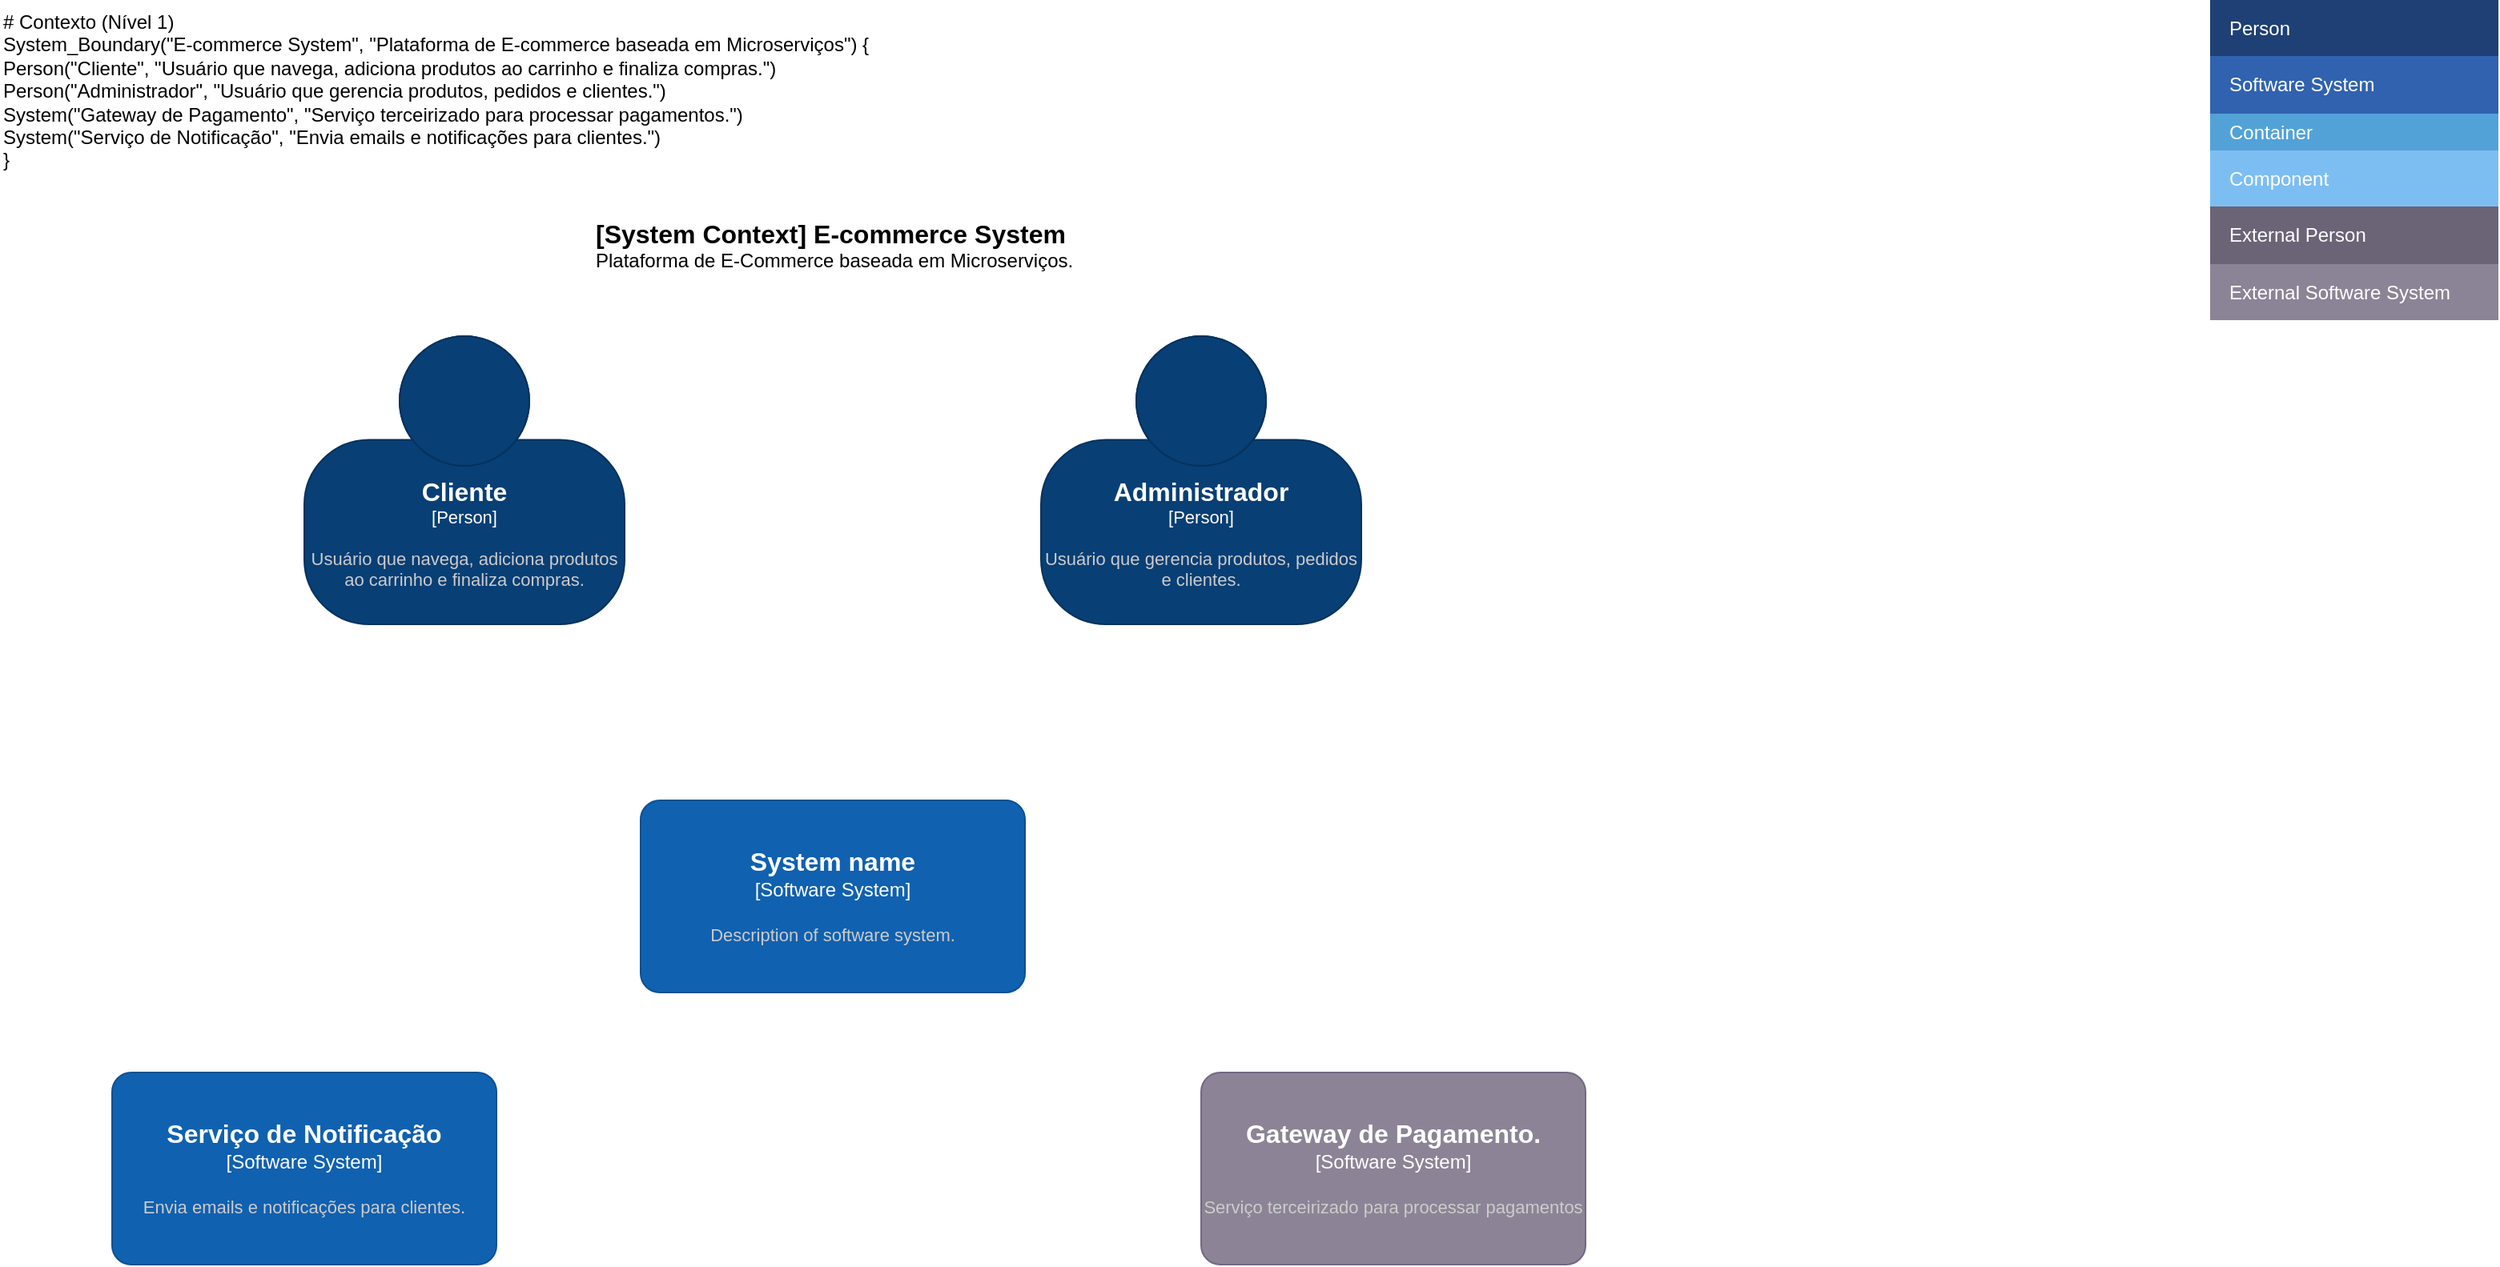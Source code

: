 <mxfile version="26.0.9" pages="3">
  <diagram name="Contexto" id="rE_ZmyrLvX1wC0EuzUnT">
    <mxGraphModel dx="2261" dy="836" grid="1" gridSize="10" guides="1" tooltips="1" connect="1" arrows="1" fold="1" page="1" pageScale="1" pageWidth="827" pageHeight="1169" math="0" shadow="0">
      <root>
        <mxCell id="0" />
        <mxCell id="1" parent="0" />
        <mxCell id="jy213AkqGe8UUyLfZH2U-1" value="# Contexto (Nível 1) &#xa;System_Boundary(&quot;E-commerce System&quot;, &quot;Plataforma de E-commerce baseada em Microserviços&quot;) { &#xa;    Person(&quot;Cliente&quot;, &quot;Usuário que navega, adiciona produtos ao carrinho e finaliza compras.&quot;) &#xa;    Person(&quot;Administrador&quot;, &quot;Usuário que gerencia produtos, pedidos e clientes.&quot;) &#xa;    System(&quot;Gateway de Pagamento&quot;, &quot;Serviço terceirizado para processar pagamentos.&quot;) &#xa;    System(&quot;Serviço de Notificação&quot;, &quot;Envia emails e notificações para clientes.&quot;) &#xa;}" style="text;whiteSpace=wrap;html=1;" parent="1" vertex="1">
          <mxGeometry x="-750" y="10" width="610" height="120" as="geometry" />
        </mxCell>
        <mxCell id="jy213AkqGe8UUyLfZH2U-2" value="Legend" style="shape=table;startSize=0;container=1;collapsible=0;childLayout=tableLayout;fontSize=16;align=left;verticalAlign=top;fillColor=none;strokeColor=none;fontColor=#4D4D4D;fontStyle=1;spacingLeft=6;spacing=0;resizable=0;" parent="1" vertex="1">
          <mxGeometry x="630" y="10" width="180" height="200" as="geometry" />
        </mxCell>
        <mxCell id="jy213AkqGe8UUyLfZH2U-3" value="" style="shape=tableRow;horizontal=0;startSize=0;swimlaneHead=0;swimlaneBody=0;strokeColor=inherit;top=0;left=0;bottom=0;right=0;collapsible=0;dropTarget=0;fillColor=none;points=[[0,0.5],[1,0.5]];portConstraint=eastwest;fontSize=12;" parent="jy213AkqGe8UUyLfZH2U-2" vertex="1">
          <mxGeometry width="180" height="35" as="geometry" />
        </mxCell>
        <mxCell id="jy213AkqGe8UUyLfZH2U-4" value="Person" style="shape=partialRectangle;html=1;whiteSpace=wrap;connectable=0;strokeColor=inherit;overflow=hidden;fillColor=#1E4074;top=0;left=0;bottom=0;right=0;pointerEvents=1;fontSize=12;align=left;fontColor=#FFFFFF;gradientColor=none;spacingLeft=10;spacingRight=4;" parent="jy213AkqGe8UUyLfZH2U-3" vertex="1">
          <mxGeometry width="180" height="35" as="geometry">
            <mxRectangle width="180" height="35" as="alternateBounds" />
          </mxGeometry>
        </mxCell>
        <mxCell id="jy213AkqGe8UUyLfZH2U-5" value="" style="shape=tableRow;horizontal=0;startSize=0;swimlaneHead=0;swimlaneBody=0;strokeColor=inherit;top=0;left=0;bottom=0;right=0;collapsible=0;dropTarget=0;fillColor=none;points=[[0,0.5],[1,0.5]];portConstraint=eastwest;fontSize=12;" parent="jy213AkqGe8UUyLfZH2U-2" vertex="1">
          <mxGeometry y="35" width="180" height="36" as="geometry" />
        </mxCell>
        <mxCell id="jy213AkqGe8UUyLfZH2U-6" value="Software System" style="shape=partialRectangle;html=1;whiteSpace=wrap;connectable=0;strokeColor=inherit;overflow=hidden;fillColor=#3162AF;top=0;left=0;bottom=0;right=0;pointerEvents=1;fontSize=12;align=left;fontColor=#FFFFFF;gradientColor=none;spacingLeft=10;spacingRight=4;" parent="jy213AkqGe8UUyLfZH2U-5" vertex="1">
          <mxGeometry width="180" height="36" as="geometry">
            <mxRectangle width="180" height="36" as="alternateBounds" />
          </mxGeometry>
        </mxCell>
        <mxCell id="jy213AkqGe8UUyLfZH2U-7" value="" style="shape=tableRow;horizontal=0;startSize=0;swimlaneHead=0;swimlaneBody=0;strokeColor=inherit;top=0;left=0;bottom=0;right=0;collapsible=0;dropTarget=0;fillColor=none;points=[[0,0.5],[1,0.5]];portConstraint=eastwest;fontSize=12;" parent="jy213AkqGe8UUyLfZH2U-2" vertex="1">
          <mxGeometry y="71" width="180" height="23" as="geometry" />
        </mxCell>
        <mxCell id="jy213AkqGe8UUyLfZH2U-8" value="Container" style="shape=partialRectangle;html=1;whiteSpace=wrap;connectable=0;strokeColor=inherit;overflow=hidden;fillColor=#52a2d8;top=0;left=0;bottom=0;right=0;pointerEvents=1;fontSize=12;align=left;fontColor=#FFFFFF;gradientColor=none;spacingLeft=10;spacingRight=4;" parent="jy213AkqGe8UUyLfZH2U-7" vertex="1">
          <mxGeometry width="180" height="23" as="geometry">
            <mxRectangle width="180" height="23" as="alternateBounds" />
          </mxGeometry>
        </mxCell>
        <mxCell id="jy213AkqGe8UUyLfZH2U-9" value="" style="shape=tableRow;horizontal=0;startSize=0;swimlaneHead=0;swimlaneBody=0;strokeColor=inherit;top=0;left=0;bottom=0;right=0;collapsible=0;dropTarget=0;fillColor=none;points=[[0,0.5],[1,0.5]];portConstraint=eastwest;fontSize=12;" parent="jy213AkqGe8UUyLfZH2U-2" vertex="1">
          <mxGeometry y="94" width="180" height="35" as="geometry" />
        </mxCell>
        <mxCell id="jy213AkqGe8UUyLfZH2U-10" value="Component" style="shape=partialRectangle;html=1;whiteSpace=wrap;connectable=0;strokeColor=inherit;overflow=hidden;fillColor=#7dbef2;top=0;left=0;bottom=0;right=0;pointerEvents=1;fontSize=12;align=left;fontColor=#FFFFFF;gradientColor=none;spacingLeft=10;spacingRight=4;" parent="jy213AkqGe8UUyLfZH2U-9" vertex="1">
          <mxGeometry width="180" height="35" as="geometry">
            <mxRectangle width="180" height="35" as="alternateBounds" />
          </mxGeometry>
        </mxCell>
        <mxCell id="jy213AkqGe8UUyLfZH2U-11" value="" style="shape=tableRow;horizontal=0;startSize=0;swimlaneHead=0;swimlaneBody=0;strokeColor=inherit;top=0;left=0;bottom=0;right=0;collapsible=0;dropTarget=0;fillColor=none;points=[[0,0.5],[1,0.5]];portConstraint=eastwest;fontSize=12;" parent="jy213AkqGe8UUyLfZH2U-2" vertex="1">
          <mxGeometry y="129" width="180" height="36" as="geometry" />
        </mxCell>
        <mxCell id="jy213AkqGe8UUyLfZH2U-12" value="External Person" style="shape=partialRectangle;html=1;whiteSpace=wrap;connectable=0;strokeColor=inherit;overflow=hidden;fillColor=#6b6477;top=0;left=0;bottom=0;right=0;pointerEvents=1;fontSize=12;align=left;fontColor=#FFFFFF;gradientColor=none;spacingLeft=10;spacingRight=4;" parent="jy213AkqGe8UUyLfZH2U-11" vertex="1">
          <mxGeometry width="180" height="36" as="geometry">
            <mxRectangle width="180" height="36" as="alternateBounds" />
          </mxGeometry>
        </mxCell>
        <mxCell id="jy213AkqGe8UUyLfZH2U-13" value="" style="shape=tableRow;horizontal=0;startSize=0;swimlaneHead=0;swimlaneBody=0;strokeColor=inherit;top=0;left=0;bottom=0;right=0;collapsible=0;dropTarget=0;fillColor=none;points=[[0,0.5],[1,0.5]];portConstraint=eastwest;fontSize=12;" parent="jy213AkqGe8UUyLfZH2U-2" vertex="1">
          <mxGeometry y="165" width="180" height="35" as="geometry" />
        </mxCell>
        <mxCell id="jy213AkqGe8UUyLfZH2U-14" value="External Software System" style="shape=partialRectangle;html=1;whiteSpace=wrap;connectable=0;strokeColor=inherit;overflow=hidden;fillColor=#8b8496;top=0;left=0;bottom=0;right=0;pointerEvents=1;fontSize=12;align=left;fontColor=#FFFFFF;gradientColor=none;spacingLeft=10;spacingRight=4;" parent="jy213AkqGe8UUyLfZH2U-13" vertex="1">
          <mxGeometry width="180" height="35" as="geometry">
            <mxRectangle width="180" height="35" as="alternateBounds" />
          </mxGeometry>
        </mxCell>
        <object placeholders="1" c4Name="Cliente" c4Type="Person" c4Description="Usuário que navega, adiciona produtos ao carrinho e finaliza compras." label="&lt;font style=&quot;font-size: 16px&quot;&gt;&lt;b&gt;%c4Name%&lt;/b&gt;&lt;/font&gt;&lt;div&gt;[%c4Type%]&lt;/div&gt;&lt;br&gt;&lt;div&gt;&lt;font style=&quot;font-size: 11px&quot;&gt;&lt;font color=&quot;#cccccc&quot;&gt;%c4Description%&lt;/font&gt;&lt;/div&gt;" id="jy213AkqGe8UUyLfZH2U-15">
          <mxCell style="html=1;fontSize=11;dashed=0;whiteSpace=wrap;fillColor=#083F75;strokeColor=#06315C;fontColor=#ffffff;shape=mxgraph.c4.person2;align=center;metaEdit=1;points=[[0.5,0,0],[1,0.5,0],[1,0.75,0],[0.75,1,0],[0.5,1,0],[0.25,1,0],[0,0.75,0],[0,0.5,0]];resizable=0;" parent="1" vertex="1">
            <mxGeometry x="-560" y="220" width="200" height="180" as="geometry" />
          </mxCell>
        </object>
        <object placeholders="1" c4Name="Administrador" c4Type="Person" c4Description="Usuário que gerencia produtos, pedidos e clientes." label="&lt;font style=&quot;font-size: 16px&quot;&gt;&lt;b&gt;%c4Name%&lt;/b&gt;&lt;/font&gt;&lt;div&gt;[%c4Type%]&lt;/div&gt;&lt;br&gt;&lt;div&gt;&lt;font style=&quot;font-size: 11px&quot;&gt;&lt;font color=&quot;#cccccc&quot;&gt;%c4Description%&lt;/font&gt;&lt;/div&gt;" id="jy213AkqGe8UUyLfZH2U-16">
          <mxCell style="html=1;fontSize=11;dashed=0;whiteSpace=wrap;fillColor=#083F75;strokeColor=#06315C;fontColor=#ffffff;shape=mxgraph.c4.person2;align=center;metaEdit=1;points=[[0.5,0,0],[1,0.5,0],[1,0.75,0],[0.75,1,0],[0.5,1,0],[0.25,1,0],[0,0.75,0],[0,0.5,0]];resizable=0;" parent="1" vertex="1">
            <mxGeometry x="-100" y="220" width="200" height="180" as="geometry" />
          </mxCell>
        </object>
        <object placeholders="1" c4Name="Serviço de Notificação" c4Type="Software System" c4Description="Envia emails e notificações para clientes." label="&lt;font style=&quot;font-size: 16px&quot;&gt;&lt;b&gt;%c4Name%&lt;/b&gt;&lt;/font&gt;&lt;div&gt;[%c4Type%]&lt;/div&gt;&lt;br&gt;&lt;div&gt;&lt;font style=&quot;font-size: 11px&quot;&gt;&lt;font color=&quot;#cccccc&quot;&gt;%c4Description%&lt;/font&gt;&lt;/div&gt;" id="jy213AkqGe8UUyLfZH2U-17">
          <mxCell style="rounded=1;whiteSpace=wrap;html=1;labelBackgroundColor=none;fillColor=#1061B0;fontColor=#ffffff;align=center;arcSize=10;strokeColor=#0D5091;metaEdit=1;resizable=0;points=[[0.25,0,0],[0.5,0,0],[0.75,0,0],[1,0.25,0],[1,0.5,0],[1,0.75,0],[0.75,1,0],[0.5,1,0],[0.25,1,0],[0,0.75,0],[0,0.5,0],[0,0.25,0]];" parent="1" vertex="1">
            <mxGeometry x="-680" y="680" width="240" height="120" as="geometry" />
          </mxCell>
        </object>
        <object placeholders="1" c4Name="System name" c4Type="Software System" c4Description="Description of software system." label="&lt;font style=&quot;font-size: 16px&quot;&gt;&lt;b&gt;%c4Name%&lt;/b&gt;&lt;/font&gt;&lt;div&gt;[%c4Type%]&lt;/div&gt;&lt;br&gt;&lt;div&gt;&lt;font style=&quot;font-size: 11px&quot;&gt;&lt;font color=&quot;#cccccc&quot;&gt;%c4Description%&lt;/font&gt;&lt;/div&gt;" id="jy213AkqGe8UUyLfZH2U-18">
          <mxCell style="rounded=1;whiteSpace=wrap;html=1;labelBackgroundColor=none;fillColor=#1061B0;fontColor=#ffffff;align=center;arcSize=10;strokeColor=#0D5091;metaEdit=1;resizable=0;points=[[0.25,0,0],[0.5,0,0],[0.75,0,0],[1,0.25,0],[1,0.5,0],[1,0.75,0],[0.75,1,0],[0.5,1,0],[0.25,1,0],[0,0.75,0],[0,0.5,0],[0,0.25,0]];" parent="1" vertex="1">
            <mxGeometry x="-350" y="510" width="240" height="120" as="geometry" />
          </mxCell>
        </object>
        <object placeholders="1" c4Name="Gateway de Pagamento." c4Type="Software System" c4Description="Serviço terceirizado para processar pagamentos" label="&lt;font style=&quot;font-size: 16px&quot;&gt;&lt;b&gt;%c4Name%&lt;/b&gt;&lt;/font&gt;&lt;div&gt;[%c4Type%]&lt;/div&gt;&lt;br&gt;&lt;div&gt;&lt;font style=&quot;font-size: 11px&quot;&gt;&lt;font color=&quot;#cccccc&quot;&gt;%c4Description%&lt;/font&gt;&lt;/div&gt;" id="jy213AkqGe8UUyLfZH2U-19">
          <mxCell style="rounded=1;whiteSpace=wrap;html=1;labelBackgroundColor=none;fillColor=#8C8496;fontColor=#ffffff;align=center;arcSize=10;strokeColor=#736782;metaEdit=1;resizable=0;points=[[0.25,0,0],[0.5,0,0],[0.75,0,0],[1,0.25,0],[1,0.5,0],[1,0.75,0],[0.75,1,0],[0.5,1,0],[0.25,1,0],[0,0.75,0],[0,0.5,0],[0,0.25,0]];" parent="1" vertex="1">
            <mxGeometry y="680" width="240" height="120" as="geometry" />
          </mxCell>
        </object>
        <object placeholders="1" c4Name="[System Context] E-commerce System" c4Type="ContainerScopeBoundary" c4Description="Plataforma de E-Commerce baseada em Microserviços." label="&lt;font style=&quot;font-size: 16px&quot;&gt;&lt;b&gt;&lt;div style=&quot;text-align: left&quot;&gt;%c4Name%&lt;/div&gt;&lt;/b&gt;&lt;/font&gt;&lt;div style=&quot;text-align: left&quot;&gt;%c4Description%&lt;/div&gt;" id="aOjCCVV3pZHzIbnjZ30T-1">
          <mxCell style="text;html=1;strokeColor=none;fillColor=none;align=left;verticalAlign=top;whiteSpace=wrap;rounded=0;metaEdit=1;allowArrows=0;resizable=1;rotatable=0;connectable=0;recursiveResize=0;expand=0;pointerEvents=0;points=[[0.25,0,0],[0.5,0,0],[0.75,0,0],[1,0.25,0],[1,0.5,0],[1,0.75,0],[0.75,1,0],[0.5,1,0],[0.25,1,0],[0,0.75,0],[0,0.5,0],[0,0.25,0]];" parent="1" vertex="1">
            <mxGeometry x="-380" y="140" width="320" height="40" as="geometry" />
          </mxCell>
        </object>
      </root>
    </mxGraphModel>
  </diagram>
  <diagram id="NhFY8Xkae_zFv0b7p6Fo" name="Conteiner">
    <mxGraphModel dx="2261" dy="836" grid="1" gridSize="10" guides="1" tooltips="1" connect="1" arrows="1" fold="1" page="1" pageScale="1" pageWidth="827" pageHeight="1169" math="0" shadow="0">
      <root>
        <mxCell id="0" />
        <mxCell id="1" parent="0" />
        <UserObject label="# Contêiner (Nível 2)&#xa;System_Boundary(&quot;E-commerce System&quot;) {&#xa;    Container(&quot;Web App&quot;, &quot;React&quot;, &quot;Interface do usuário para clientes e administradores.&quot;)&#xa;    Container(&quot;API Gateway&quot;, &quot;NGINX&quot;, &quot;Orquestra chamadas para os microserviços.&quot;)&#xa;    Container(&quot;Auth Service&quot;, &quot;Node.js + JWT&quot;, &quot;Gerencia autenticação e autorização de usuários.&quot;)&#xa;    Container(&quot;Product Service&quot;, &quot;Node.js&quot;, &quot;Gerencia listagem e detalhes dos produtos.&quot;)&#xa;    Container(&quot;Order Service&quot;, &quot;Node.js&quot;, &quot;Gerencia pedidos e processos de checkout.&quot;)&#xa;    Container(&quot;Cart Service&quot;, &quot;Redis&quot;, &quot;Gerencia o carrinho de compras de forma rápida e eficiente.&quot;)&#xa;    Container(&quot;Payment Service&quot;, &quot;Node.js + Stripe SDK&quot;, &quot;Interage com o Gateway de Pagamento para processar transações.&quot;)&#xa;    Container(&quot;Notification Service&quot;, &quot;Node.js + Firebase&quot;, &quot;Envia emails e notificações push para os clientes.&quot;)&#xa;    Container(&quot;Banco de Dados&quot;, &quot;PostgreSQL&quot;, &quot;Armazena dados dos produtos, pedidos e clientes.&quot;)&#xa;}" link="# Contêiner (Nível 2)&#xa;System_Boundary(&quot;E-commerce System&quot;) {&#xa;    Container(&quot;Web App&quot;, &quot;React&quot;, &quot;Interface do usuário para clientes e administradores.&quot;)&#xa;    Container(&quot;API Gateway&quot;, &quot;NGINX&quot;, &quot;Orquestra chamadas para os microserviços.&quot;)&#xa;    Container(&quot;Auth Service&quot;, &quot;Node.js + JWT&quot;, &quot;Gerencia autenticação e autorização de usuários.&quot;)&#xa;    Container(&quot;Product Service&quot;, &quot;Node.js&quot;, &quot;Gerencia listagem e detalhes dos produtos.&quot;)&#xa;    Container(&quot;Order Service&quot;, &quot;Node.js&quot;, &quot;Gerencia pedidos e processos de checkout.&quot;)&#xa;    Container(&quot;Cart Service&quot;, &quot;Redis&quot;, &quot;Gerencia o carrinho de compras de forma rápida e eficiente.&quot;)&#xa;    Container(&quot;Payment Service&quot;, &quot;Node.js + Stripe SDK&quot;, &quot;Interage com o Gateway de Pagamento para processar transações.&quot;)&#xa;    Container(&quot;Notification Service&quot;, &quot;Node.js + Firebase&quot;, &quot;Envia emails e notificações push para os clientes.&quot;)&#xa;    Container(&quot;Banco de Dados&quot;, &quot;PostgreSQL&quot;, &quot;Armazena dados dos produtos, pedidos e clientes.&quot;)&#xa;}" id="WmJZMEh_gsDp5ohOC_eQ-1">
          <mxCell style="text;whiteSpace=wrap;" parent="1" vertex="1">
            <mxGeometry x="-810" y="10" width="700" height="220" as="geometry" />
          </mxCell>
        </UserObject>
        <object placeholders="1" c4Name="Container name" c4Type="Container" c4Technology="e.g. SpringBoot, ElasticSearch, etc." c4Description="Description of container role/responsibility." label="&lt;font style=&quot;font-size: 16px&quot;&gt;&lt;b&gt;%c4Name%&lt;/b&gt;&lt;/font&gt;&lt;div&gt;[%c4Type%: %c4Technology%]&lt;/div&gt;&lt;br&gt;&lt;div&gt;&lt;font style=&quot;font-size: 11px&quot;&gt;&lt;font color=&quot;#E6E6E6&quot;&gt;%c4Description%&lt;/font&gt;&lt;/div&gt;" id="HXdzrMgc1Pgs4XxUNcSu-1">
          <mxCell style="rounded=1;whiteSpace=wrap;html=1;fontSize=11;labelBackgroundColor=none;fillColor=#23A2D9;fontColor=#ffffff;align=center;arcSize=10;strokeColor=#0E7DAD;metaEdit=1;resizable=0;points=[[0.25,0,0],[0.5,0,0],[0.75,0,0],[1,0.25,0],[1,0.5,0],[1,0.75,0],[0.75,1,0],[0.5,1,0],[0.25,1,0],[0,0.75,0],[0,0.5,0],[0,0.25,0]];" parent="1" vertex="1">
            <mxGeometry x="-810" y="290" width="240" height="120" as="geometry" />
          </mxCell>
        </object>
        <object placeholders="1" c4Name="Container name" c4Type="ContainerScopeBoundary" c4Application="Container" label="&lt;font style=&quot;font-size: 16px&quot;&gt;&lt;b&gt;&lt;div style=&quot;text-align: left&quot;&gt;%c4Name%&lt;/div&gt;&lt;/b&gt;&lt;/font&gt;&lt;div style=&quot;text-align: left&quot;&gt;[%c4Application%]&lt;/div&gt;" id="HXdzrMgc1Pgs4XxUNcSu-2">
          <mxCell style="rounded=1;fontSize=11;whiteSpace=wrap;html=1;dashed=1;arcSize=20;fillColor=none;strokeColor=#666666;fontColor=#333333;labelBackgroundColor=none;align=left;verticalAlign=bottom;labelBorderColor=none;spacingTop=0;spacing=10;dashPattern=8 4;metaEdit=1;rotatable=0;perimeter=rectanglePerimeter;noLabel=0;labelPadding=0;allowArrows=0;connectable=0;expand=0;recursiveResize=0;editable=1;pointerEvents=0;absoluteArcSize=1;points=[[0.25,0,0],[0.5,0,0],[0.75,0,0],[1,0.25,0],[1,0.5,0],[1,0.75,0],[0.75,1,0],[0.5,1,0],[0.25,1,0],[0,0.75,0],[0,0.5,0],[0,0.25,0]];" parent="1" vertex="1">
            <mxGeometry x="-153" y="290" width="240" height="210" as="geometry" />
          </mxCell>
        </object>
        <object placeholders="1" c4Name="System name" c4Type="SystemScopeBoundary" c4Application="Software System" label="&lt;font style=&quot;font-size: 16px&quot;&gt;&lt;b&gt;&lt;div style=&quot;text-align: left&quot;&gt;%c4Name%&lt;/div&gt;&lt;/b&gt;&lt;/font&gt;&lt;div style=&quot;text-align: left&quot;&gt;[%c4Application%]&lt;/div&gt;" id="HXdzrMgc1Pgs4XxUNcSu-3">
          <mxCell style="rounded=1;fontSize=11;whiteSpace=wrap;html=1;dashed=1;arcSize=20;fillColor=none;strokeColor=#666666;fontColor=#333333;labelBackgroundColor=none;align=left;verticalAlign=bottom;labelBorderColor=none;spacingTop=0;spacing=10;dashPattern=8 4;metaEdit=1;rotatable=0;perimeter=rectanglePerimeter;noLabel=0;labelPadding=0;allowArrows=0;connectable=0;expand=0;recursiveResize=0;editable=1;pointerEvents=0;absoluteArcSize=1;points=[[0.25,0,0],[0.5,0,0],[0.75,0,0],[1,0.25,0],[1,0.5,0],[1,0.75,0],[0.75,1,0],[0.5,1,0],[0.25,1,0],[0,0.75,0],[0,0.5,0],[0,0.25,0]];" parent="1" vertex="1">
            <mxGeometry x="-153" y="530" width="240" height="210" as="geometry" />
          </mxCell>
        </object>
        <object placeholders="1" c4Name="[Containers] Diagram title" c4Type="ContainerDiagramTitle" c4Description="Diagram short description" label="&lt;font style=&quot;font-size: 16px&quot;&gt;&lt;b&gt;&lt;div style=&quot;text-align: left&quot;&gt;%c4Name%&lt;/div&gt;&lt;/b&gt;&lt;/font&gt;&lt;div style=&quot;text-align: left&quot;&gt;%c4Description%&lt;/div&gt;" id="HXdzrMgc1Pgs4XxUNcSu-4">
          <mxCell style="text;html=1;strokeColor=none;fillColor=none;align=left;verticalAlign=top;whiteSpace=wrap;rounded=0;metaEdit=1;allowArrows=0;resizable=1;rotatable=0;connectable=0;recursiveResize=0;expand=0;pointerEvents=0;points=[[0.25,0,0],[0.5,0,0],[0.75,0,0],[1,0.25,0],[1,0.5,0],[1,0.75,0],[0.75,1,0],[0.5,1,0],[0.25,1,0],[0,0.75,0],[0,0.5,0],[0,0.25,0]];" parent="1" vertex="1">
            <mxGeometry x="-630" y="200" width="260" height="40" as="geometry" />
          </mxCell>
        </object>
        <object placeholders="1" c4Name="[Containers] Diagram title" c4Type="ContainerDiagramTitle" c4Description="Diagram short description" label="&lt;font style=&quot;font-size: 16px&quot;&gt;&lt;b&gt;&lt;div style=&quot;text-align: left&quot;&gt;%c4Name%&lt;/div&gt;&lt;/b&gt;&lt;/font&gt;&lt;div style=&quot;text-align: left&quot;&gt;%c4Description%&lt;/div&gt;" id="2dNFlaMMEUhHgYujeQga-1">
          <mxCell style="text;html=1;strokeColor=none;fillColor=none;align=left;verticalAlign=top;whiteSpace=wrap;rounded=0;metaEdit=1;allowArrows=0;resizable=1;rotatable=0;connectable=0;recursiveResize=0;expand=0;pointerEvents=0;points=[[0.25,0,0],[0.5,0,0],[0.75,0,0],[1,0.25,0],[1,0.5,0],[1,0.75,0],[0.75,1,0],[0.5,1,0],[0.25,1,0],[0,0.75,0],[0,0.5,0],[0,0.25,0]];" parent="1" vertex="1">
            <mxGeometry x="-310" y="200" width="260" height="40" as="geometry" />
          </mxCell>
        </object>
        <object placeholders="1" c4Name="Container name" c4Type="Container" c4Technology="e.g. Micronaut, etc." c4Description="Description of microservice type container role/responsibility." label="&lt;font style=&quot;font-size: 16px&quot;&gt;&lt;b&gt;%c4Name%&lt;/b&gt;&lt;/font&gt;&lt;div&gt;[%c4Type%:&amp;nbsp;%c4Technology%]&lt;/div&gt;&lt;br&gt;&lt;div&gt;&lt;font style=&quot;font-size: 11px&quot;&gt;&lt;font color=&quot;#E6E6E6&quot;&gt;%c4Description%&lt;/font&gt;&lt;/div&gt;" id="OR9DsDipej5HJdMLr7qq-1">
          <mxCell style="shape=hexagon;size=50;perimeter=hexagonPerimeter2;whiteSpace=wrap;html=1;fixedSize=1;rounded=1;labelBackgroundColor=none;fillColor=#23A2D9;fontSize=12;fontColor=#ffffff;align=center;strokeColor=#0E7DAD;metaEdit=1;points=[[0.5,0,0],[1,0.25,0],[1,0.5,0],[1,0.75,0],[0.5,1,0],[0,0.75,0],[0,0.5,0],[0,0.25,0]];resizable=0;" parent="1" vertex="1">
            <mxGeometry x="-800" y="510" width="200" height="170" as="geometry" />
          </mxCell>
        </object>
        <object placeholders="1" c4Name="Container name" c4Type="Container" c4Technology="e.g. Oracle Database 12" c4Description="Description of storage type container role/responsibility." label="&lt;font style=&quot;font-size: 16px&quot;&gt;&lt;b&gt;%c4Name%&lt;/b&gt;&lt;/font&gt;&lt;div&gt;[%c4Type%:&amp;nbsp;%c4Technology%]&lt;/div&gt;&lt;br&gt;&lt;div&gt;&lt;font style=&quot;font-size: 11px&quot;&gt;&lt;font color=&quot;#E6E6E6&quot;&gt;%c4Description%&lt;/font&gt;&lt;/div&gt;" id="OR9DsDipej5HJdMLr7qq-2">
          <mxCell style="shape=cylinder3;size=15;whiteSpace=wrap;html=1;boundedLbl=1;rounded=0;labelBackgroundColor=none;fillColor=#23A2D9;fontSize=12;fontColor=#ffffff;align=center;strokeColor=#0E7DAD;metaEdit=1;points=[[0.5,0,0],[1,0.25,0],[1,0.5,0],[1,0.75,0],[0.5,1,0],[0,0.75,0],[0,0.5,0],[0,0.25,0]];resizable=0;" parent="1" vertex="1">
            <mxGeometry x="-510" y="300" width="240" height="120" as="geometry" />
          </mxCell>
        </object>
      </root>
    </mxGraphModel>
  </diagram>
  <diagram id="eqpeSXdFMW8zxq_WCb1n" name="Componente">
    <mxGraphModel dx="2261" dy="836" grid="1" gridSize="10" guides="1" tooltips="1" connect="1" arrows="1" fold="1" page="1" pageScale="1" pageWidth="827" pageHeight="1169" math="0" shadow="0">
      <root>
        <mxCell id="0" />
        <mxCell id="1" parent="0" />
        <UserObject label="# Componentes (Nível 3)&#xa;Container_Boundary(&quot;API Gateway&quot;) &#xa;{&#xa;    Component(&quot;Request Router&quot;, &quot;NGINX&quot;, &quot;Encaminha requisições para os serviços apropriados.&quot;)&#xa;}&#xa;&#xa;&#xa;Container_Boundary(&quot;Auth Service&quot;) &#xa;{&#xa;    Component(&quot;Token Manager&quot;, &quot;JWT&quot;, &quot;Gera e valida tokens de autenticação.&quot;)&#xa;    Component(&quot;User Database&quot;, &quot;MongoDB&quot;, &quot;Armazena informações dos usuários.&quot;)&#xa;}&#xa;&#xa;&#xa;Container_Boundary(&quot;Product Service&quot;) &#xa;{&#xa;    Component(&quot;Product Catalog&quot;, &quot;Node.js&quot;, &quot;Gerencia listagem e detalhes dos produtos.&quot;)&#xa;    Component(&quot;Product Database&quot;, &quot;PostgreSQL&quot;, &quot;Armazena informações dos produtos.&quot;)&#xa;}&#xa;&#xa;&#xa;Container_Boundary(&quot;Order Service&quot;) &#xa;{&#xa;    Component(&quot;Order Processor&quot;, &quot;Node.js&quot;, &quot;Gerencia pedidos e status de checkout.&quot;)&#xa;    Component(&quot;Order Database&quot;, &quot;PostgreSQL&quot;, &quot;Armazena informações dos pedidos.&quot;)&#xa;}&#xa;&#xa;&#xa;Container_Boundary(&quot;Cart Service&quot;) &#xa;{&#xa;    Component(&quot;Cart Manager&quot;, &quot;Redis&quot;, &quot;Gerencia os itens temporários no carrinho.&quot;)&#xa;}&#xa;&#xa;&#xa;Container_Boundary(&quot;Payment Service&quot;) &#xa;{&#xa;    Component(&quot;Payment Processor&quot;, &quot;Stripe SDK&quot;, &quot;Processa pagamentos online.&quot;)&#xa;}&#xa;&#xa;&#xa;Container_Boundary(&quot;Notification Service&quot;) &#xa;{&#xa;    Component(&quot;Email Sender&quot;, &quot;Firebase SDK&quot;, &quot;Envia notificações por email.&quot;)&#xa;    Component(&quot;Push Notifier&quot;, &quot;Firebase SDK&quot;, &quot;Envia notificações push.&quot;)&#xa;}" link="# Componentes (Nível 3)&#xa;Container_Boundary(&quot;API Gateway&quot;) &#xa;{&#xa;    Component(&quot;Request Router&quot;, &quot;NGINX&quot;, &quot;Encaminha requisições para os serviços apropriados.&quot;)&#xa;}&#xa;&#xa;&#xa;Container_Boundary(&quot;Auth Service&quot;) &#xa;{&#xa;    Component(&quot;Token Manager&quot;, &quot;JWT&quot;, &quot;Gera e valida tokens de autenticação.&quot;)&#xa;    Component(&quot;User Database&quot;, &quot;MongoDB&quot;, &quot;Armazena informações dos usuários.&quot;)&#xa;}&#xa;&#xa;&#xa;Container_Boundary(&quot;Product Service&quot;) &#xa;{&#xa;    Component(&quot;Product Catalog&quot;, &quot;Node.js&quot;, &quot;Gerencia listagem e detalhes dos produtos.&quot;)&#xa;    Component(&quot;Product Database&quot;, &quot;PostgreSQL&quot;, &quot;Armazena informações dos produtos.&quot;)&#xa;}&#xa;&#xa;&#xa;Container_Boundary(&quot;Order Service&quot;) &#xa;{&#xa;    Component(&quot;Order Processor&quot;, &quot;Node.js&quot;, &quot;Gerencia pedidos e status de checkout.&quot;)&#xa;    Component(&quot;Order Database&quot;, &quot;PostgreSQL&quot;, &quot;Armazena informações dos pedidos.&quot;)&#xa;}&#xa;&#xa;&#xa;Container_Boundary(&quot;Cart Service&quot;) &#xa;{&#xa;    Component(&quot;Cart Manager&quot;, &quot;Redis&quot;, &quot;Gerencia os itens temporários no carrinho.&quot;)&#xa;}&#xa;&#xa;&#xa;Container_Boundary(&quot;Payment Service&quot;) &#xa;{&#xa;    Component(&quot;Payment Processor&quot;, &quot;Stripe SDK&quot;, &quot;Processa pagamentos online.&quot;)&#xa;}&#xa;&#xa;&#xa;Container_Boundary(&quot;Notification Service&quot;) &#xa;{&#xa;    Component(&quot;Email Sender&quot;, &quot;Firebase SDK&quot;, &quot;Envia notificações por email.&quot;)&#xa;    Component(&quot;Push Notifier&quot;, &quot;Firebase SDK&quot;, &quot;Envia notificações push.&quot;)&#xa;}" id="kgxiuB0vG38wj7kgfinn-1">
          <mxCell style="text;whiteSpace=wrap;" vertex="1" parent="1">
            <mxGeometry x="-320" y="10" width="610" height="660" as="geometry" />
          </mxCell>
        </UserObject>
        <object placeholders="1" c4Name="Component name" c4Type="Component" c4Technology="e.g. Spring Service" c4Description="Description of component role/responsibility." label="&lt;font style=&quot;font-size: 16px&quot;&gt;&lt;b&gt;%c4Name%&lt;/b&gt;&lt;/font&gt;&lt;div&gt;[%c4Type%: %c4Technology%]&lt;/div&gt;&lt;br&gt;&lt;div&gt;&lt;font style=&quot;font-size: 11px&quot;&gt;%c4Description%&lt;/font&gt;&lt;/div&gt;" id="uttXz4iInfZ_cnwL9NUt-1">
          <mxCell style="rounded=1;whiteSpace=wrap;html=1;labelBackgroundColor=none;fillColor=#63BEF2;fontColor=#ffffff;align=center;arcSize=6;strokeColor=#2086C9;metaEdit=1;resizable=0;points=[[0.25,0,0],[0.5,0,0],[0.75,0,0],[1,0.25,0],[1,0.5,0],[1,0.75,0],[0.75,1,0],[0.5,1,0],[0.25,1,0],[0,0.75,0],[0,0.5,0],[0,0.25,0]];" vertex="1" parent="1">
            <mxGeometry x="-110" y="840" width="240" height="120" as="geometry" />
          </mxCell>
        </object>
        <object placeholders="1" c4Name="[Components] Diagram title" c4Type="ContainerDiagramTitle" c4Description="Diagram short description" label="&lt;font style=&quot;font-size: 16px&quot;&gt;&lt;b&gt;&lt;div style=&quot;text-align: left&quot;&gt;%c4Name%&lt;/div&gt;&lt;/b&gt;&lt;/font&gt;&lt;div style=&quot;text-align: left&quot;&gt;%c4Description%&lt;/div&gt;" id="uttXz4iInfZ_cnwL9NUt-2">
          <mxCell style="text;html=1;strokeColor=none;fillColor=none;align=left;verticalAlign=top;whiteSpace=wrap;rounded=0;metaEdit=1;allowArrows=0;resizable=1;rotatable=0;connectable=0;recursiveResize=0;expand=0;pointerEvents=0;points=[[0.25,0,0],[0.5,0,0],[0.75,0,0],[1,0.25,0],[1,0.5,0],[1,0.75,0],[0.75,1,0],[0.5,1,0],[0.25,1,0],[0,0.75,0],[0,0.5,0],[0,0.25,0]];" vertex="1" parent="1">
            <mxGeometry x="120" y="680" width="260" height="40" as="geometry" />
          </mxCell>
        </object>
      </root>
    </mxGraphModel>
  </diagram>
</mxfile>
